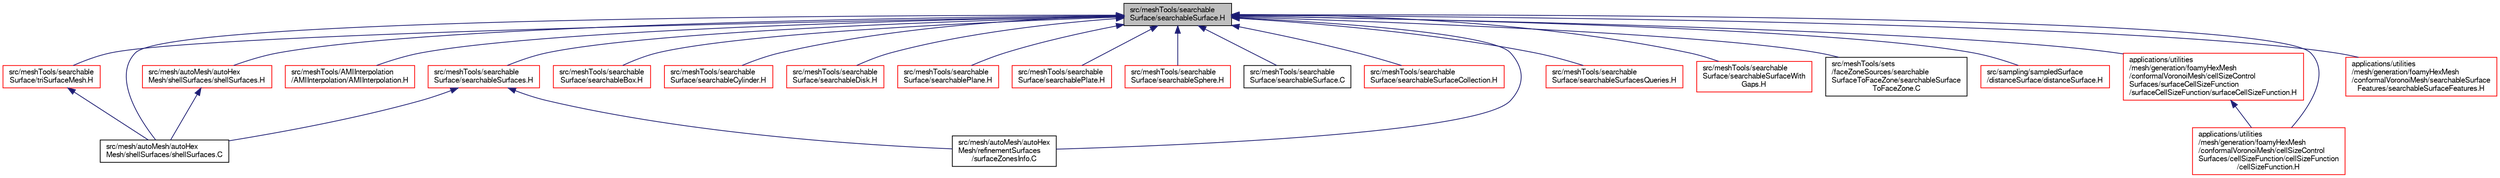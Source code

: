 digraph "src/meshTools/searchableSurface/searchableSurface.H"
{
  bgcolor="transparent";
  edge [fontname="FreeSans",fontsize="10",labelfontname="FreeSans",labelfontsize="10"];
  node [fontname="FreeSans",fontsize="10",shape=record];
  Node161 [label="src/meshTools/searchable\lSurface/searchableSurface.H",height=0.2,width=0.4,color="black", fillcolor="grey75", style="filled", fontcolor="black"];
  Node161 -> Node162 [dir="back",color="midnightblue",fontsize="10",style="solid",fontname="FreeSans"];
  Node162 [label="src/mesh/autoMesh/autoHex\lMesh/refinementSurfaces\l/surfaceZonesInfo.C",height=0.2,width=0.4,color="black",URL="$a06959.html"];
  Node161 -> Node163 [dir="back",color="midnightblue",fontsize="10",style="solid",fontname="FreeSans"];
  Node163 [label="src/mesh/autoMesh/autoHex\lMesh/shellSurfaces/shellSurfaces.H",height=0.2,width=0.4,color="red",URL="$a06968.html"];
  Node163 -> Node167 [dir="back",color="midnightblue",fontsize="10",style="solid",fontname="FreeSans"];
  Node167 [label="src/mesh/autoMesh/autoHex\lMesh/shellSurfaces/shellSurfaces.C",height=0.2,width=0.4,color="black",URL="$a06965.html"];
  Node161 -> Node167 [dir="back",color="midnightblue",fontsize="10",style="solid",fontname="FreeSans"];
  Node161 -> Node168 [dir="back",color="midnightblue",fontsize="10",style="solid",fontname="FreeSans"];
  Node168 [label="src/meshTools/AMIInterpolation\l/AMIInterpolation/AMIInterpolation.H",height=0.2,width=0.4,color="red",URL="$a07241.html"];
  Node161 -> Node512 [dir="back",color="midnightblue",fontsize="10",style="solid",fontname="FreeSans"];
  Node512 [label="src/meshTools/searchable\lSurface/triSurfaceMesh.H",height=0.2,width=0.4,color="red",URL="$a07850.html"];
  Node512 -> Node167 [dir="back",color="midnightblue",fontsize="10",style="solid",fontname="FreeSans"];
  Node161 -> Node524 [dir="back",color="midnightblue",fontsize="10",style="solid",fontname="FreeSans"];
  Node524 [label="src/meshTools/searchable\lSurface/searchableBox.H",height=0.2,width=0.4,color="red",URL="$a07784.html"];
  Node161 -> Node528 [dir="back",color="midnightblue",fontsize="10",style="solid",fontname="FreeSans"];
  Node528 [label="src/meshTools/searchable\lSurface/searchableCylinder.H",height=0.2,width=0.4,color="red",URL="$a07790.html"];
  Node161 -> Node530 [dir="back",color="midnightblue",fontsize="10",style="solid",fontname="FreeSans"];
  Node530 [label="src/meshTools/searchable\lSurface/searchableDisk.H",height=0.2,width=0.4,color="red",URL="$a07796.html"];
  Node161 -> Node532 [dir="back",color="midnightblue",fontsize="10",style="solid",fontname="FreeSans"];
  Node532 [label="src/meshTools/searchable\lSurface/searchablePlane.H",height=0.2,width=0.4,color="red",URL="$a07802.html"];
  Node161 -> Node534 [dir="back",color="midnightblue",fontsize="10",style="solid",fontname="FreeSans"];
  Node534 [label="src/meshTools/searchable\lSurface/searchablePlate.H",height=0.2,width=0.4,color="red",URL="$a07808.html"];
  Node161 -> Node536 [dir="back",color="midnightblue",fontsize="10",style="solid",fontname="FreeSans"];
  Node536 [label="src/meshTools/searchable\lSurface/searchableSphere.H",height=0.2,width=0.4,color="red",URL="$a07814.html"];
  Node161 -> Node538 [dir="back",color="midnightblue",fontsize="10",style="solid",fontname="FreeSans"];
  Node538 [label="src/meshTools/searchable\lSurface/searchableSurface.C",height=0.2,width=0.4,color="black",URL="$a07817.html"];
  Node161 -> Node539 [dir="back",color="midnightblue",fontsize="10",style="solid",fontname="FreeSans"];
  Node539 [label="src/meshTools/searchable\lSurface/searchableSurfaceCollection.H",height=0.2,width=0.4,color="red",URL="$a07826.html"];
  Node161 -> Node541 [dir="back",color="midnightblue",fontsize="10",style="solid",fontname="FreeSans"];
  Node541 [label="src/meshTools/searchable\lSurface/searchableSurfaces.H",height=0.2,width=0.4,color="red",URL="$a07832.html"];
  Node541 -> Node162 [dir="back",color="midnightblue",fontsize="10",style="solid",fontname="FreeSans"];
  Node541 -> Node167 [dir="back",color="midnightblue",fontsize="10",style="solid",fontname="FreeSans"];
  Node161 -> Node574 [dir="back",color="midnightblue",fontsize="10",style="solid",fontname="FreeSans"];
  Node574 [label="src/meshTools/searchable\lSurface/searchableSurfacesQueries.H",height=0.2,width=0.4,color="red",URL="$a07838.html"];
  Node161 -> Node576 [dir="back",color="midnightblue",fontsize="10",style="solid",fontname="FreeSans"];
  Node576 [label="src/meshTools/searchable\lSurface/searchableSurfaceWith\lGaps.H",height=0.2,width=0.4,color="red",URL="$a07844.html"];
  Node161 -> Node578 [dir="back",color="midnightblue",fontsize="10",style="solid",fontname="FreeSans"];
  Node578 [label="src/meshTools/sets\l/faceZoneSources/searchable\lSurfaceToFaceZone/searchableSurface\lToFaceZone.C",height=0.2,width=0.4,color="black",URL="$a08036.html"];
  Node161 -> Node579 [dir="back",color="midnightblue",fontsize="10",style="solid",fontname="FreeSans"];
  Node579 [label="src/sampling/sampledSurface\l/distanceSurface/distanceSurface.H",height=0.2,width=0.4,color="red",URL="$a14696.html"];
  Node161 -> Node552 [dir="back",color="midnightblue",fontsize="10",style="solid",fontname="FreeSans"];
  Node552 [label="applications/utilities\l/mesh/generation/foamyHexMesh\l/conformalVoronoiMesh/cellSizeControl\lSurfaces/cellSizeFunction/cellSizeFunction\l/cellSizeFunction.H",height=0.2,width=0.4,color="red",URL="$a18107.html"];
  Node161 -> Node582 [dir="back",color="midnightblue",fontsize="10",style="solid",fontname="FreeSans"];
  Node582 [label="applications/utilities\l/mesh/generation/foamyHexMesh\l/conformalVoronoiMesh/cellSizeControl\lSurfaces/surfaceCellSizeFunction\l/surfaceCellSizeFunction/surfaceCellSizeFunction.H",height=0.2,width=0.4,color="red",URL="$a18161.html"];
  Node582 -> Node552 [dir="back",color="midnightblue",fontsize="10",style="solid",fontname="FreeSans"];
  Node161 -> Node585 [dir="back",color="midnightblue",fontsize="10",style="solid",fontname="FreeSans"];
  Node585 [label="applications/utilities\l/mesh/generation/foamyHexMesh\l/conformalVoronoiMesh/searchableSurface\lFeatures/searchableSurfaceFeatures.H",height=0.2,width=0.4,color="red",URL="$a18419.html"];
}
